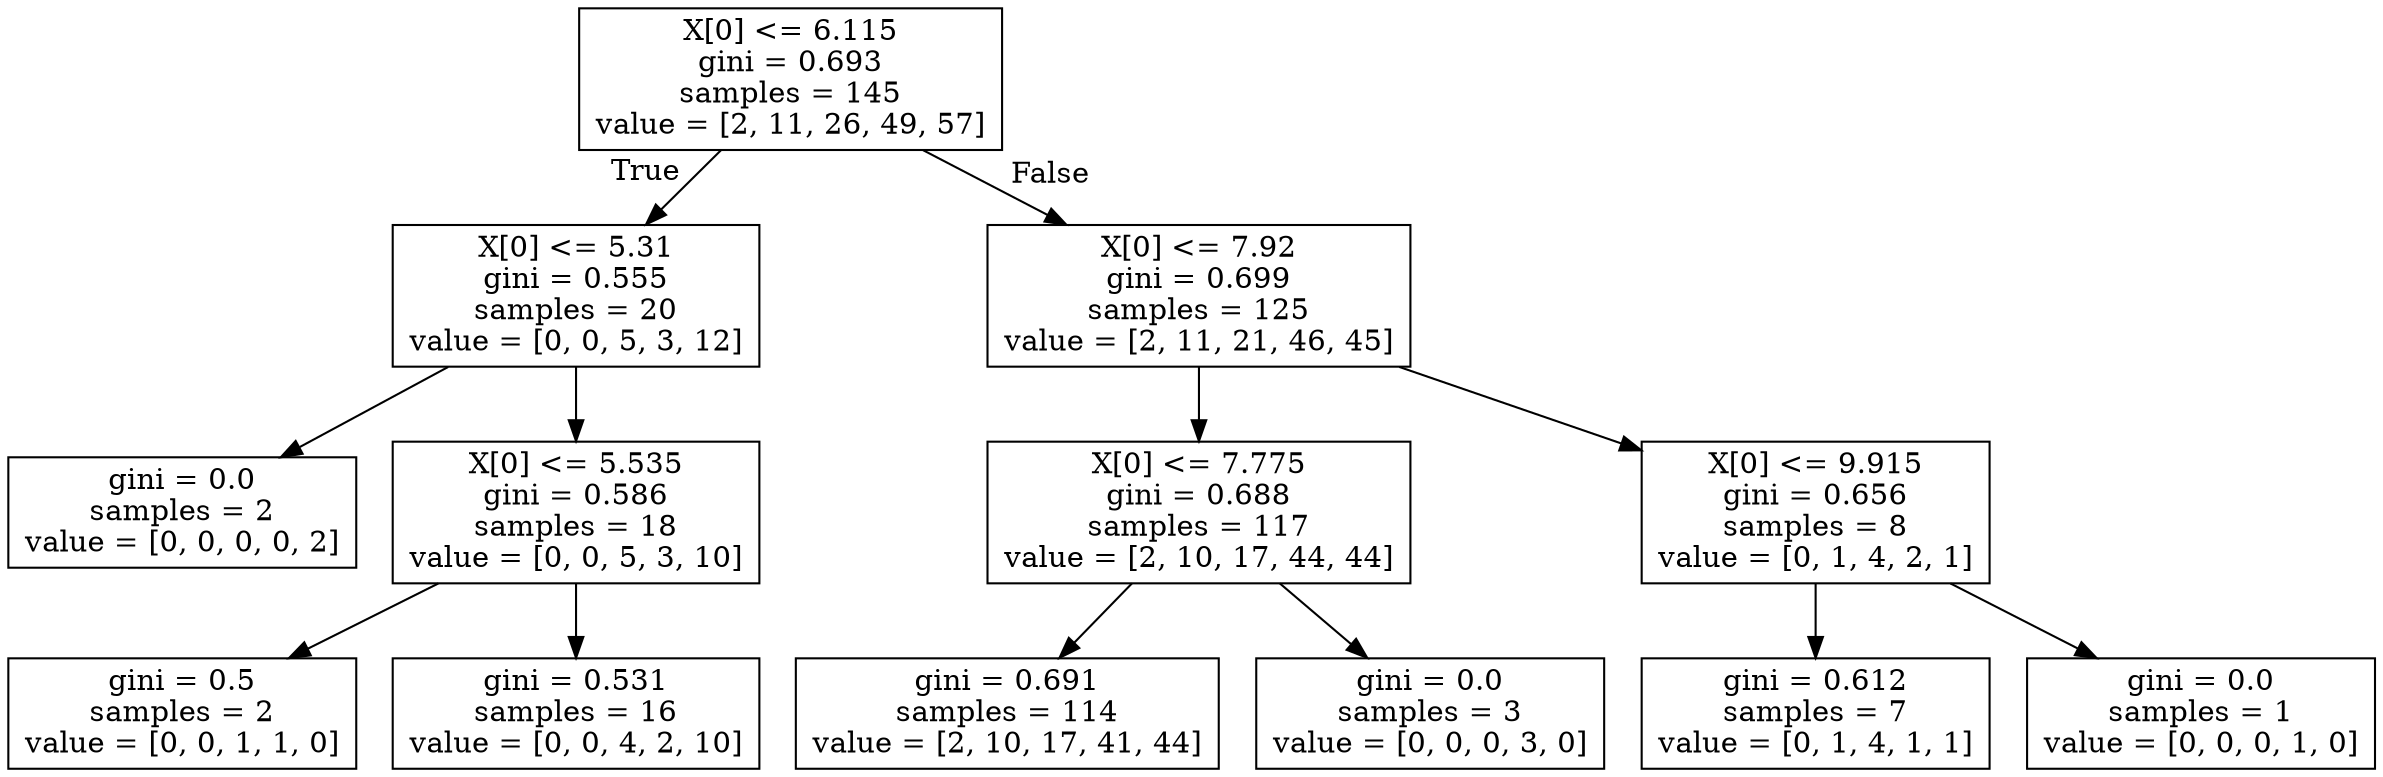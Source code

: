 digraph Tree {
node [shape=box] ;
0 [label="X[0] <= 6.115\ngini = 0.693\nsamples = 145\nvalue = [2, 11, 26, 49, 57]"] ;
1 [label="X[0] <= 5.31\ngini = 0.555\nsamples = 20\nvalue = [0, 0, 5, 3, 12]"] ;
0 -> 1 [labeldistance=2.5, labelangle=45, headlabel="True"] ;
2 [label="gini = 0.0\nsamples = 2\nvalue = [0, 0, 0, 0, 2]"] ;
1 -> 2 ;
3 [label="X[0] <= 5.535\ngini = 0.586\nsamples = 18\nvalue = [0, 0, 5, 3, 10]"] ;
1 -> 3 ;
4 [label="gini = 0.5\nsamples = 2\nvalue = [0, 0, 1, 1, 0]"] ;
3 -> 4 ;
5 [label="gini = 0.531\nsamples = 16\nvalue = [0, 0, 4, 2, 10]"] ;
3 -> 5 ;
6 [label="X[0] <= 7.92\ngini = 0.699\nsamples = 125\nvalue = [2, 11, 21, 46, 45]"] ;
0 -> 6 [labeldistance=2.5, labelangle=-45, headlabel="False"] ;
7 [label="X[0] <= 7.775\ngini = 0.688\nsamples = 117\nvalue = [2, 10, 17, 44, 44]"] ;
6 -> 7 ;
8 [label="gini = 0.691\nsamples = 114\nvalue = [2, 10, 17, 41, 44]"] ;
7 -> 8 ;
9 [label="gini = 0.0\nsamples = 3\nvalue = [0, 0, 0, 3, 0]"] ;
7 -> 9 ;
10 [label="X[0] <= 9.915\ngini = 0.656\nsamples = 8\nvalue = [0, 1, 4, 2, 1]"] ;
6 -> 10 ;
11 [label="gini = 0.612\nsamples = 7\nvalue = [0, 1, 4, 1, 1]"] ;
10 -> 11 ;
12 [label="gini = 0.0\nsamples = 1\nvalue = [0, 0, 0, 1, 0]"] ;
10 -> 12 ;
}